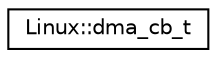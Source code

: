 digraph "Graphical Class Hierarchy"
{
 // INTERACTIVE_SVG=YES
  edge [fontname="Helvetica",fontsize="10",labelfontname="Helvetica",labelfontsize="10"];
  node [fontname="Helvetica",fontsize="10",shape=record];
  rankdir="LR";
  Node1 [label="Linux::dma_cb_t",height=0.2,width=0.4,color="black", fillcolor="white", style="filled",URL="$structLinux_1_1dma__cb__t.html"];
}
